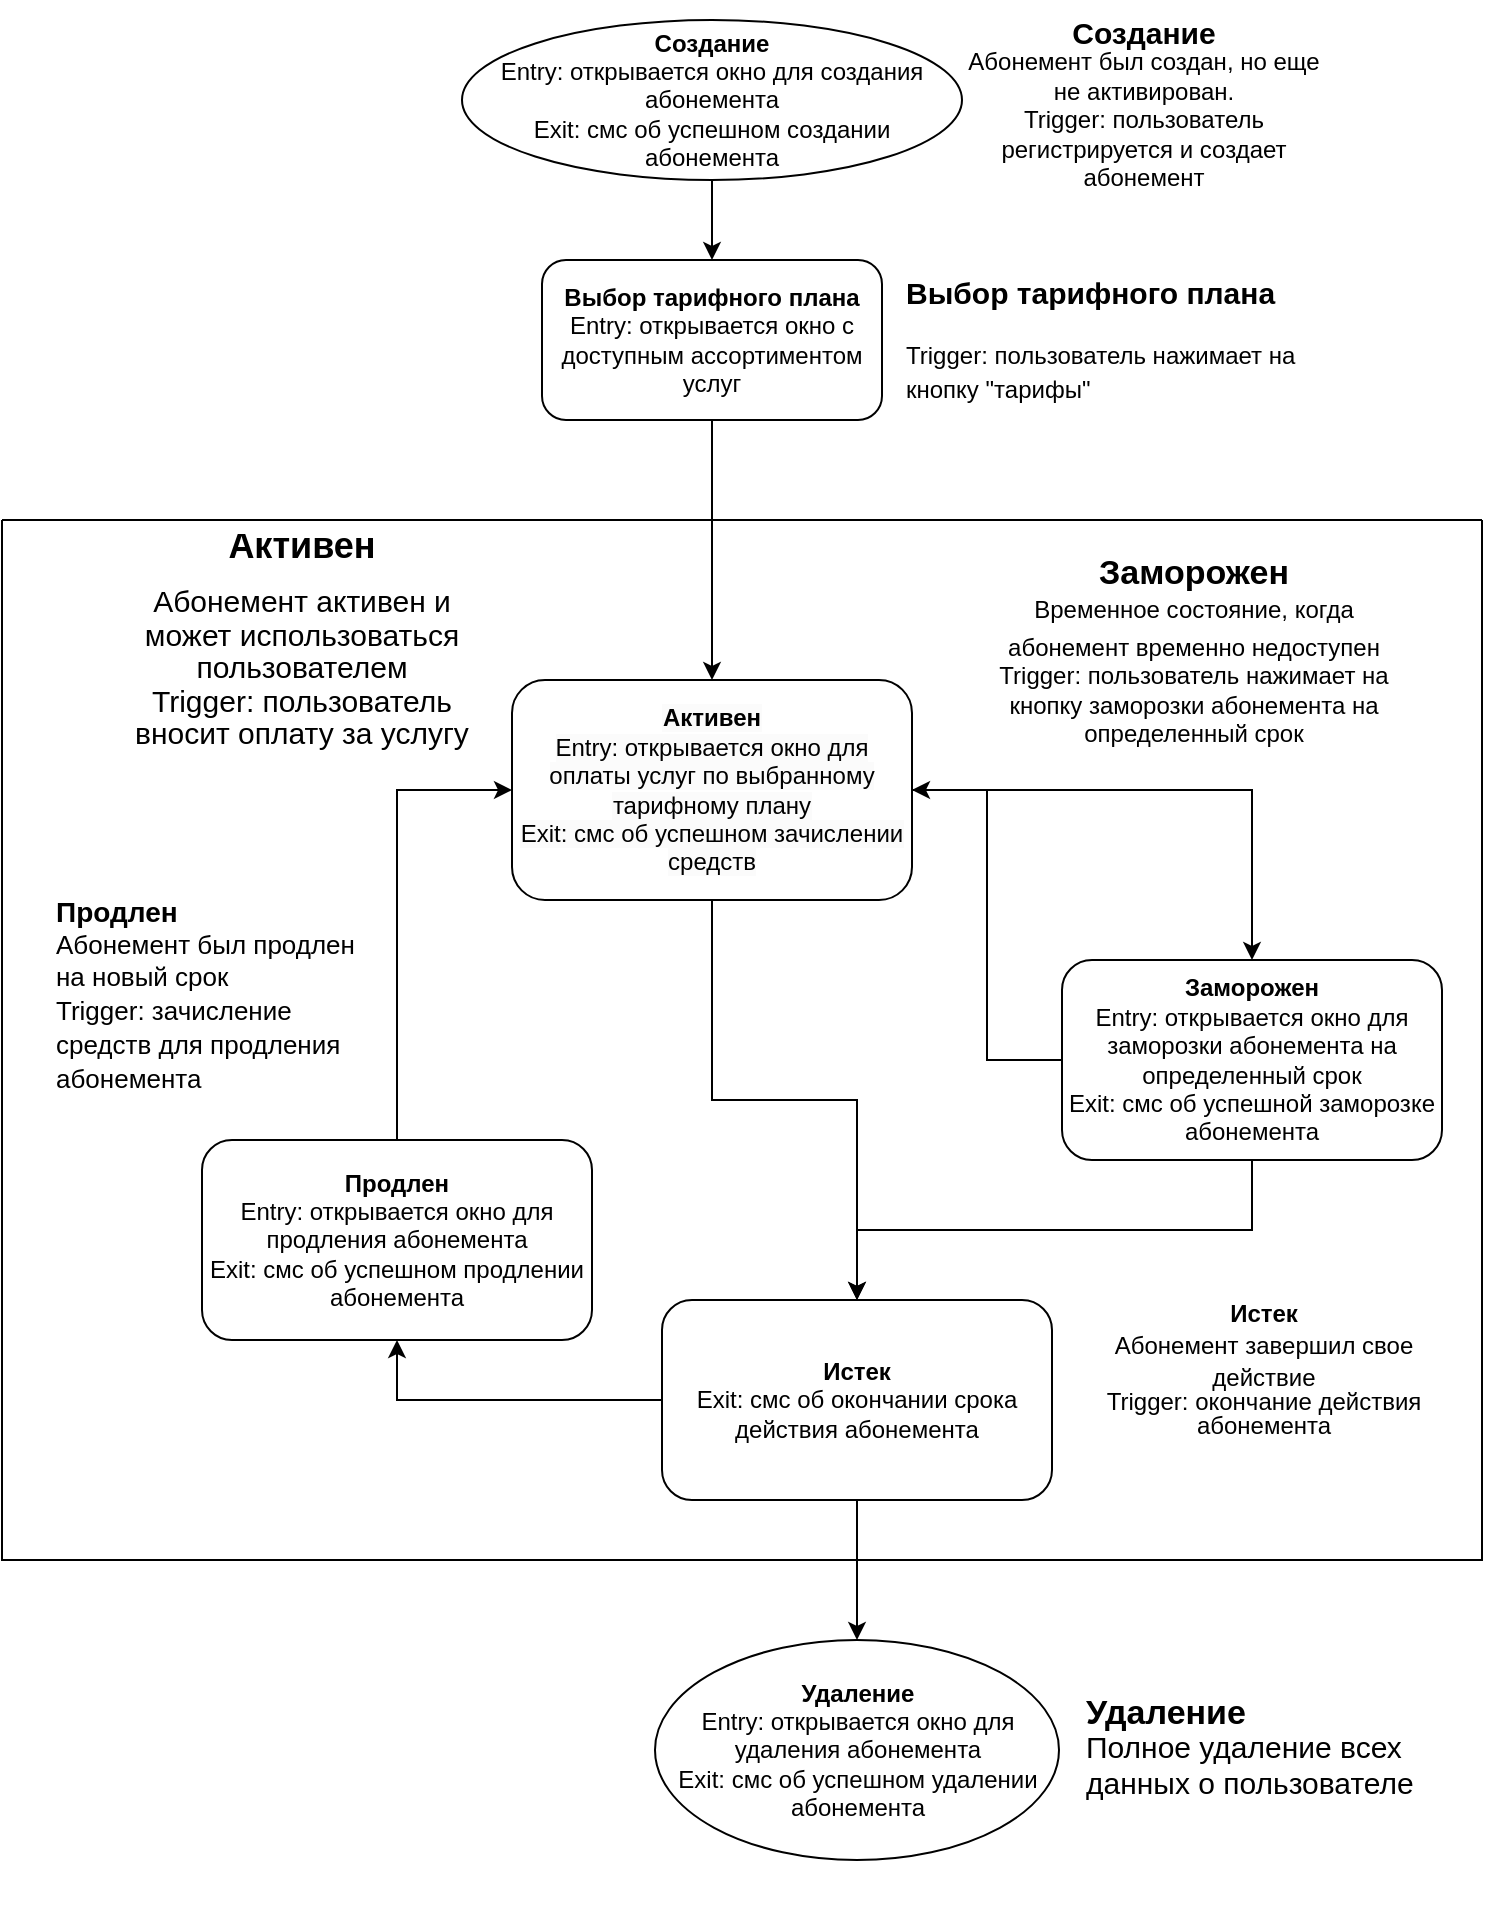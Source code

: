 <mxfile version="24.8.6">
  <diagram name="Страница — 1" id="8DKPJ-FK5oWDknzQhZ_D">
    <mxGraphModel dx="1750" dy="957" grid="0" gridSize="10" guides="1" tooltips="1" connect="1" arrows="1" fold="1" page="1" pageScale="1" pageWidth="827" pageHeight="1169" background="none" math="0" shadow="0">
      <root>
        <mxCell id="0" />
        <mxCell id="1" parent="0" />
        <mxCell id="J_Sg3av88rE-oCfzL41Z-14" style="edgeStyle=orthogonalEdgeStyle;rounded=0;orthogonalLoop=1;jettySize=auto;html=1;entryX=0.5;entryY=0;entryDx=0;entryDy=0;" edge="1" parent="1" source="J_Sg3av88rE-oCfzL41Z-2" target="J_Sg3av88rE-oCfzL41Z-10">
          <mxGeometry relative="1" as="geometry" />
        </mxCell>
        <mxCell id="J_Sg3av88rE-oCfzL41Z-2" value="&lt;b&gt;Создание&lt;/b&gt;&lt;br&gt;Entry: открывается окно для создания абонемента&lt;br&gt;Exit: смс об успешном создании абонемента" style="ellipse;whiteSpace=wrap;html=1;" vertex="1" parent="1">
          <mxGeometry x="260" y="20" width="250" height="80" as="geometry" />
        </mxCell>
        <mxCell id="J_Sg3av88rE-oCfzL41Z-4" value="&lt;h1 style=&quot;margin-top: 0px; line-height: 60%;&quot;&gt;&lt;div style=&quot;text-align: center;&quot;&gt;&lt;span style=&quot;background-color: initial;&quot;&gt;&lt;font style=&quot;font-size: 15px;&quot;&gt;Создание&lt;/font&gt;&lt;/span&gt;&lt;/div&gt;&lt;span style=&quot;font-size: 12px;&quot;&gt;&lt;div style=&quot;text-align: center;&quot;&gt;&lt;span style=&quot;font-weight: 400; background-color: initial;&quot;&gt;Абонемент был создан, но еще не активирован.&lt;/span&gt;&lt;/div&gt;&lt;span style=&quot;font-weight: 400;&quot;&gt;&lt;div style=&quot;text-align: center;&quot;&gt;&lt;span style=&quot;background-color: initial;&quot;&gt;Trigger: пользователь регистрируется и создает абонемент&lt;/span&gt;&lt;/div&gt;&lt;/span&gt;&lt;/span&gt;&lt;/h1&gt;" style="text;html=1;whiteSpace=wrap;overflow=hidden;rounded=0;" vertex="1" parent="1">
          <mxGeometry x="510" y="10" width="180" height="120" as="geometry" />
        </mxCell>
        <mxCell id="J_Sg3av88rE-oCfzL41Z-16" style="edgeStyle=orthogonalEdgeStyle;rounded=0;orthogonalLoop=1;jettySize=auto;html=1;entryX=0.5;entryY=0;entryDx=0;entryDy=0;" edge="1" parent="1" source="J_Sg3av88rE-oCfzL41Z-10" target="J_Sg3av88rE-oCfzL41Z-13">
          <mxGeometry relative="1" as="geometry" />
        </mxCell>
        <mxCell id="J_Sg3av88rE-oCfzL41Z-10" value="&lt;b&gt;Выбор тарифного плана&lt;/b&gt;&lt;br&gt;Entry: открывается окно с доступным ассортиментом услуг" style="rounded=1;whiteSpace=wrap;html=1;" vertex="1" parent="1">
          <mxGeometry x="300" y="140" width="170" height="80" as="geometry" />
        </mxCell>
        <mxCell id="J_Sg3av88rE-oCfzL41Z-15" value="&lt;h1 style=&quot;margin-top: 0px; line-height: 60%;&quot;&gt;&lt;font style=&quot;font-size: 15px;&quot;&gt;Выбор тарифного плана&lt;/font&gt;&lt;/h1&gt;&lt;p style=&quot;line-height: 140%;&quot;&gt;Trigger: пользователь нажимает на кнопку &quot;тарифы&quot;&lt;/p&gt;" style="text;html=1;whiteSpace=wrap;overflow=hidden;rounded=0;" vertex="1" parent="1">
          <mxGeometry x="480" y="140" width="200" height="120" as="geometry" />
        </mxCell>
        <mxCell id="J_Sg3av88rE-oCfzL41Z-31" value="" style="swimlane;startSize=0;" vertex="1" parent="1">
          <mxGeometry x="30" y="270" width="740" height="520" as="geometry" />
        </mxCell>
        <mxCell id="J_Sg3av88rE-oCfzL41Z-7" value="&lt;h1 style=&quot;margin-top: 0px; line-height: 30%;&quot;&gt;&lt;font style=&quot;font-size: 18px;&quot;&gt;Активен&lt;/font&gt;&lt;/h1&gt;&lt;p style=&quot;line-height: 110%; font-size: 15px;&quot;&gt;Абонемент активен и может использоваться пользователем&lt;br&gt;Trigger: пользователь вносит оплату за услугу&lt;/p&gt;" style="text;html=1;whiteSpace=wrap;overflow=hidden;rounded=0;align=center;" vertex="1" parent="J_Sg3av88rE-oCfzL41Z-31">
          <mxGeometry x="60" width="180" height="120" as="geometry" />
        </mxCell>
        <mxCell id="J_Sg3av88rE-oCfzL41Z-19" value="&lt;h1 style=&quot;margin-top: 0px; line-height: 60%;&quot;&gt;&lt;div style=&quot;text-align: center;&quot;&gt;&lt;span style=&quot;font-size: 17px; background-color: initial;&quot;&gt;Заморожен&lt;/span&gt;&lt;/div&gt;&lt;span style=&quot;background-color: initial;&quot;&gt;&lt;div style=&quot;text-align: center;&quot;&gt;&lt;span style=&quot;font-size: 12px; font-weight: 400; background-color: initial;&quot;&gt;Временное состояние, когда абонемент временно недоступен&lt;/span&gt;&lt;/div&gt;&lt;span style=&quot;font-size: 12px; font-weight: 400;&quot;&gt;&lt;div style=&quot;text-align: center;&quot;&gt;&lt;span style=&quot;background-color: initial;&quot;&gt;Trigger:&amp;nbsp;&lt;/span&gt;&lt;span style=&quot;background-color: initial;&quot;&gt;пользователь нажимает на кнопку заморозки абонемента на определенный срок&lt;/span&gt;&lt;/div&gt;&lt;/span&gt;&lt;/span&gt;&lt;/h1&gt;" style="text;html=1;whiteSpace=wrap;overflow=hidden;rounded=0;" vertex="1" parent="J_Sg3av88rE-oCfzL41Z-31">
          <mxGeometry x="490" y="10" width="210" height="120" as="geometry" />
        </mxCell>
        <mxCell id="J_Sg3av88rE-oCfzL41Z-24" value="&lt;b&gt;Продлен&lt;/b&gt;&lt;br&gt;Entry: открывается окно для продления абонемента&lt;br&gt;Exit: смс об успешном продлении абонемента" style="rounded=1;whiteSpace=wrap;html=1;" vertex="1" parent="J_Sg3av88rE-oCfzL41Z-31">
          <mxGeometry x="100" y="310" width="195" height="100" as="geometry" />
        </mxCell>
        <mxCell id="J_Sg3av88rE-oCfzL41Z-13" value="&lt;br&gt;&lt;span style=&quot;color: rgb(0, 0, 0); font-family: Helvetica; font-size: 12px; font-style: normal; font-variant-ligatures: normal; font-variant-caps: normal; letter-spacing: normal; orphans: 2; text-align: center; text-indent: 0px; text-transform: none; widows: 2; word-spacing: 0px; -webkit-text-stroke-width: 0px; white-space: normal; background-color: rgb(251, 251, 251); text-decoration-thickness: initial; text-decoration-style: initial; text-decoration-color: initial; float: none; display: inline !important;&quot;&gt;&lt;b&gt;Активен&lt;/b&gt;&lt;/span&gt;&lt;br style=&quot;forced-color-adjust: none; color: rgb(0, 0, 0); font-family: Helvetica; font-size: 12px; font-style: normal; font-variant-ligatures: normal; font-variant-caps: normal; font-weight: 400; letter-spacing: normal; orphans: 2; text-align: center; text-indent: 0px; text-transform: none; widows: 2; word-spacing: 0px; -webkit-text-stroke-width: 0px; white-space: normal; background-color: rgb(251, 251, 251); text-decoration-thickness: initial; text-decoration-style: initial; text-decoration-color: initial;&quot;&gt;&lt;span style=&quot;color: rgb(0, 0, 0); font-family: Helvetica; font-size: 12px; font-style: normal; font-variant-ligatures: normal; font-variant-caps: normal; font-weight: 400; letter-spacing: normal; orphans: 2; text-align: center; text-indent: 0px; text-transform: none; widows: 2; word-spacing: 0px; -webkit-text-stroke-width: 0px; white-space: normal; background-color: rgb(251, 251, 251); text-decoration-thickness: initial; text-decoration-style: initial; text-decoration-color: initial; display: inline !important; float: none;&quot;&gt;Entry: открывается окно для оплаты услуг по выбранному тарифному плану&lt;/span&gt;&lt;br style=&quot;forced-color-adjust: none; color: rgb(0, 0, 0); font-family: Helvetica; font-size: 12px; font-style: normal; font-variant-ligatures: normal; font-variant-caps: normal; font-weight: 400; letter-spacing: normal; orphans: 2; text-align: center; text-indent: 0px; text-transform: none; widows: 2; word-spacing: 0px; -webkit-text-stroke-width: 0px; white-space: normal; background-color: rgb(251, 251, 251); text-decoration-thickness: initial; text-decoration-style: initial; text-decoration-color: initial;&quot;&gt;&lt;span style=&quot;color: rgb(0, 0, 0); font-family: Helvetica; font-size: 12px; font-style: normal; font-variant-ligatures: normal; font-variant-caps: normal; font-weight: 400; letter-spacing: normal; orphans: 2; text-align: center; text-indent: 0px; text-transform: none; widows: 2; word-spacing: 0px; -webkit-text-stroke-width: 0px; white-space: normal; background-color: rgb(251, 251, 251); text-decoration-thickness: initial; text-decoration-style: initial; text-decoration-color: initial; display: inline !important; float: none;&quot;&gt;Exit: смс об успешном зачислении средств&lt;/span&gt;&lt;div&gt;&lt;br/&gt;&lt;/div&gt;" style="rounded=1;whiteSpace=wrap;html=1;" vertex="1" parent="J_Sg3av88rE-oCfzL41Z-31">
          <mxGeometry x="255" y="80" width="200" height="110" as="geometry" />
        </mxCell>
        <mxCell id="J_Sg3av88rE-oCfzL41Z-29" style="edgeStyle=orthogonalEdgeStyle;rounded=0;orthogonalLoop=1;jettySize=auto;html=1;exitX=0.5;exitY=0;exitDx=0;exitDy=0;entryX=0;entryY=0.5;entryDx=0;entryDy=0;" edge="1" parent="J_Sg3av88rE-oCfzL41Z-31" source="J_Sg3av88rE-oCfzL41Z-24" target="J_Sg3av88rE-oCfzL41Z-13">
          <mxGeometry relative="1" as="geometry" />
        </mxCell>
        <mxCell id="J_Sg3av88rE-oCfzL41Z-17" value="&lt;b&gt;Заморожен&lt;br&gt;&lt;/b&gt;Entry: открывается окно для заморозки абонемента на определенный срок&lt;br&gt;Exit: смс об успешной заморозке абонемента" style="rounded=1;whiteSpace=wrap;html=1;" vertex="1" parent="J_Sg3av88rE-oCfzL41Z-31">
          <mxGeometry x="530" y="220" width="190" height="100" as="geometry" />
        </mxCell>
        <mxCell id="J_Sg3av88rE-oCfzL41Z-18" style="edgeStyle=orthogonalEdgeStyle;rounded=0;orthogonalLoop=1;jettySize=auto;html=1;exitX=1;exitY=0.5;exitDx=0;exitDy=0;entryX=0.5;entryY=0;entryDx=0;entryDy=0;" edge="1" parent="J_Sg3av88rE-oCfzL41Z-31" source="J_Sg3av88rE-oCfzL41Z-13" target="J_Sg3av88rE-oCfzL41Z-17">
          <mxGeometry relative="1" as="geometry" />
        </mxCell>
        <mxCell id="J_Sg3av88rE-oCfzL41Z-27" style="edgeStyle=orthogonalEdgeStyle;rounded=0;orthogonalLoop=1;jettySize=auto;html=1;entryX=1;entryY=0.5;entryDx=0;entryDy=0;" edge="1" parent="J_Sg3av88rE-oCfzL41Z-31" source="J_Sg3av88rE-oCfzL41Z-17" target="J_Sg3av88rE-oCfzL41Z-13">
          <mxGeometry relative="1" as="geometry" />
        </mxCell>
        <mxCell id="J_Sg3av88rE-oCfzL41Z-21" value="&lt;b&gt;Истек&lt;/b&gt;&lt;br&gt;Exit: смс об окончании срока действия абонемента" style="rounded=1;whiteSpace=wrap;html=1;" vertex="1" parent="J_Sg3av88rE-oCfzL41Z-31">
          <mxGeometry x="330" y="390" width="195" height="100" as="geometry" />
        </mxCell>
        <mxCell id="J_Sg3av88rE-oCfzL41Z-23" style="edgeStyle=orthogonalEdgeStyle;rounded=0;orthogonalLoop=1;jettySize=auto;html=1;exitX=0.5;exitY=1;exitDx=0;exitDy=0;" edge="1" parent="J_Sg3av88rE-oCfzL41Z-31" source="J_Sg3av88rE-oCfzL41Z-17" target="J_Sg3av88rE-oCfzL41Z-21">
          <mxGeometry relative="1" as="geometry" />
        </mxCell>
        <mxCell id="J_Sg3av88rE-oCfzL41Z-26" style="edgeStyle=orthogonalEdgeStyle;rounded=0;orthogonalLoop=1;jettySize=auto;html=1;exitX=0.5;exitY=1;exitDx=0;exitDy=0;" edge="1" parent="J_Sg3av88rE-oCfzL41Z-31" source="J_Sg3av88rE-oCfzL41Z-13" target="J_Sg3av88rE-oCfzL41Z-21">
          <mxGeometry relative="1" as="geometry" />
        </mxCell>
        <mxCell id="J_Sg3av88rE-oCfzL41Z-28" style="edgeStyle=orthogonalEdgeStyle;rounded=0;orthogonalLoop=1;jettySize=auto;html=1;entryX=0.5;entryY=1;entryDx=0;entryDy=0;" edge="1" parent="J_Sg3av88rE-oCfzL41Z-31" source="J_Sg3av88rE-oCfzL41Z-21" target="J_Sg3av88rE-oCfzL41Z-24">
          <mxGeometry relative="1" as="geometry" />
        </mxCell>
        <mxCell id="J_Sg3av88rE-oCfzL41Z-22" value="&lt;h1 style=&quot;margin-top: 0px; line-height: 50%;&quot;&gt;&lt;div style=&quot;text-align: center;&quot;&gt;&lt;span style=&quot;background-color: initial; font-size: 12px;&quot;&gt;Истек&lt;/span&gt;&lt;/div&gt;&lt;span style=&quot;background-color: initial;&quot;&gt;&lt;div style=&quot;text-align: center;&quot;&gt;&lt;span style=&quot;font-size: 12px; font-weight: 400; background-color: initial;&quot;&gt;Абонемент завершил свое действие&lt;/span&gt;&lt;/div&gt;&lt;span style=&quot;font-size: 12px; font-weight: 400;&quot;&gt;&lt;div style=&quot;text-align: center;&quot;&gt;&lt;span style=&quot;background-color: initial;&quot;&gt;Trigger: окончание действия абонемента&lt;/span&gt;&lt;/div&gt;&lt;/span&gt;&lt;/span&gt;&lt;/h1&gt;" style="text;html=1;whiteSpace=wrap;overflow=hidden;rounded=0;" vertex="1" parent="J_Sg3av88rE-oCfzL41Z-31">
          <mxGeometry x="540" y="380" width="180" height="120" as="geometry" />
        </mxCell>
        <mxCell id="J_Sg3av88rE-oCfzL41Z-32" value="&lt;h1 style=&quot;margin-top: 0px; line-height: 53%;&quot;&gt;&lt;font style=&quot;font-size: 14px;&quot;&gt;Продлен&lt;/font&gt;&lt;br&gt;&lt;span style=&quot;font-size: 13px; font-weight: normal;&quot;&gt;&lt;font style=&quot;font-size: 13px;&quot;&gt;Абонемент был продлен на новый срок&lt;br&gt;Trigger: зачисление средств для продления абонемента&lt;/font&gt;&lt;/span&gt;&lt;/h1&gt;" style="text;html=1;whiteSpace=wrap;overflow=hidden;rounded=0;" vertex="1" parent="J_Sg3av88rE-oCfzL41Z-31">
          <mxGeometry x="25" y="180" width="165" height="120" as="geometry" />
        </mxCell>
        <mxCell id="J_Sg3av88rE-oCfzL41Z-34" value="&lt;b&gt;Удаление&lt;br&gt;&lt;/b&gt;Entry: открывается окно для удаления абонемента&lt;br&gt;Exit: смс об успешном удалении абонемента" style="ellipse;whiteSpace=wrap;html=1;" vertex="1" parent="1">
          <mxGeometry x="356.5" y="830" width="202" height="110" as="geometry" />
        </mxCell>
        <mxCell id="J_Sg3av88rE-oCfzL41Z-35" style="edgeStyle=orthogonalEdgeStyle;rounded=0;orthogonalLoop=1;jettySize=auto;html=1;" edge="1" parent="1" source="J_Sg3av88rE-oCfzL41Z-21" target="J_Sg3av88rE-oCfzL41Z-34">
          <mxGeometry relative="1" as="geometry" />
        </mxCell>
        <mxCell id="J_Sg3av88rE-oCfzL41Z-36" value="&lt;h1 style=&quot;margin-top: 0px; line-height: 60%;&quot;&gt;&lt;span style=&quot;background-color: initial;&quot;&gt;&lt;font style=&quot;&quot;&gt;&lt;span style=&quot;font-size: 17px;&quot;&gt;Удаление&lt;/span&gt;&lt;br&gt;&lt;font style=&quot;font-weight: normal; font-size: 15px;&quot;&gt;Полное удаление всех данных о пользователе&lt;/font&gt;&lt;/font&gt;&lt;/span&gt;&lt;/h1&gt;" style="text;html=1;whiteSpace=wrap;overflow=hidden;rounded=0;" vertex="1" parent="1">
          <mxGeometry x="570" y="850" width="180" height="120" as="geometry" />
        </mxCell>
      </root>
    </mxGraphModel>
  </diagram>
</mxfile>
